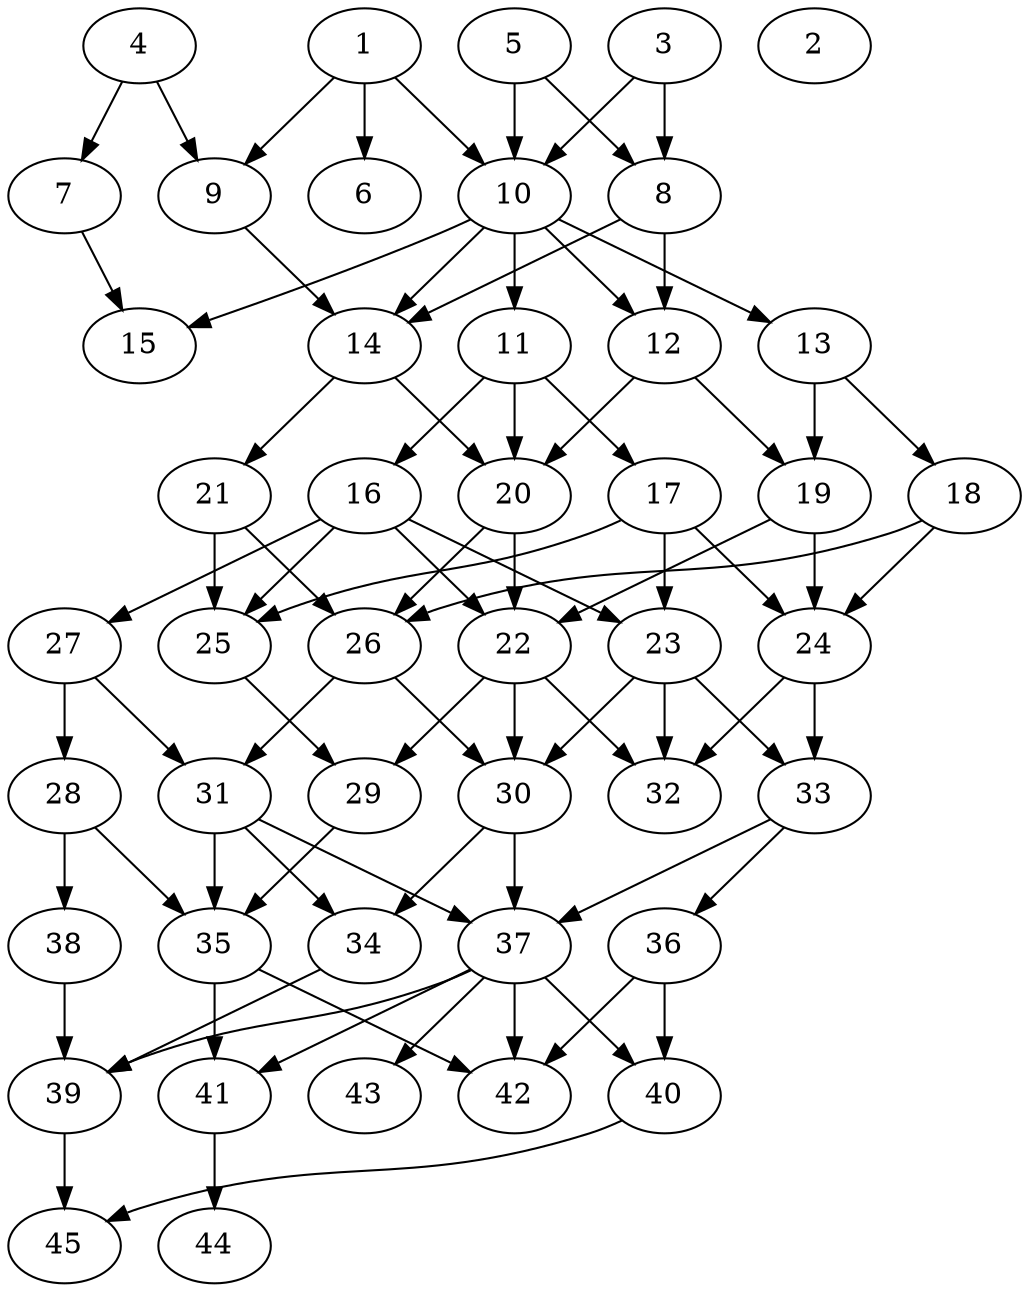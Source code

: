 // DAG automatically generated by daggen at Thu Oct  3 14:07:25 2019
// ./daggen --dot -n 45 --ccr 0.4 --fat 0.5 --regular 0.9 --density 0.5 --mindata 5242880 --maxdata 52428800 
digraph G {
  1 [size="95669760", alpha="0.19", expect_size="38267904"] 
  1 -> 6 [size ="38267904"]
  1 -> 9 [size ="38267904"]
  1 -> 10 [size ="38267904"]
  2 [size="40409600", alpha="0.17", expect_size="16163840"] 
  3 [size="51993600", alpha="0.17", expect_size="20797440"] 
  3 -> 8 [size ="20797440"]
  3 -> 10 [size ="20797440"]
  4 [size="84267520", alpha="0.01", expect_size="33707008"] 
  4 -> 7 [size ="33707008"]
  4 -> 9 [size ="33707008"]
  5 [size="15503360", alpha="0.03", expect_size="6201344"] 
  5 -> 8 [size ="6201344"]
  5 -> 10 [size ="6201344"]
  6 [size="31518720", alpha="0.13", expect_size="12607488"] 
  7 [size="111329280", alpha="0.15", expect_size="44531712"] 
  7 -> 15 [size ="44531712"]
  8 [size="17280000", alpha="0.01", expect_size="6912000"] 
  8 -> 12 [size ="6912000"]
  8 -> 14 [size ="6912000"]
  9 [size="66944000", alpha="0.17", expect_size="26777600"] 
  9 -> 14 [size ="26777600"]
  10 [size="51939840", alpha="0.19", expect_size="20775936"] 
  10 -> 11 [size ="20775936"]
  10 -> 12 [size ="20775936"]
  10 -> 13 [size ="20775936"]
  10 -> 14 [size ="20775936"]
  10 -> 15 [size ="20775936"]
  11 [size="54443520", alpha="0.08", expect_size="21777408"] 
  11 -> 16 [size ="21777408"]
  11 -> 17 [size ="21777408"]
  11 -> 20 [size ="21777408"]
  12 [size="45680640", alpha="0.12", expect_size="18272256"] 
  12 -> 19 [size ="18272256"]
  12 -> 20 [size ="18272256"]
  13 [size="28646400", alpha="0.13", expect_size="11458560"] 
  13 -> 18 [size ="11458560"]
  13 -> 19 [size ="11458560"]
  14 [size="126141440", alpha="0.20", expect_size="50456576"] 
  14 -> 20 [size ="50456576"]
  14 -> 21 [size ="50456576"]
  15 [size="13391360", alpha="0.04", expect_size="5356544"] 
  16 [size="31823360", alpha="0.07", expect_size="12729344"] 
  16 -> 22 [size ="12729344"]
  16 -> 23 [size ="12729344"]
  16 -> 25 [size ="12729344"]
  16 -> 27 [size ="12729344"]
  17 [size="111360000", alpha="0.07", expect_size="44544000"] 
  17 -> 23 [size ="44544000"]
  17 -> 24 [size ="44544000"]
  17 -> 25 [size ="44544000"]
  18 [size="83909120", alpha="0.17", expect_size="33563648"] 
  18 -> 24 [size ="33563648"]
  18 -> 26 [size ="33563648"]
  19 [size="88724480", alpha="0.05", expect_size="35489792"] 
  19 -> 22 [size ="35489792"]
  19 -> 24 [size ="35489792"]
  20 [size="68666880", alpha="0.02", expect_size="27466752"] 
  20 -> 22 [size ="27466752"]
  20 -> 26 [size ="27466752"]
  21 [size="65251840", alpha="0.13", expect_size="26100736"] 
  21 -> 25 [size ="26100736"]
  21 -> 26 [size ="26100736"]
  22 [size="113735680", alpha="0.09", expect_size="45494272"] 
  22 -> 29 [size ="45494272"]
  22 -> 30 [size ="45494272"]
  22 -> 32 [size ="45494272"]
  23 [size="67077120", alpha="0.11", expect_size="26830848"] 
  23 -> 30 [size ="26830848"]
  23 -> 32 [size ="26830848"]
  23 -> 33 [size ="26830848"]
  24 [size="25589760", alpha="0.05", expect_size="10235904"] 
  24 -> 32 [size ="10235904"]
  24 -> 33 [size ="10235904"]
  25 [size="24332800", alpha="0.00", expect_size="9733120"] 
  25 -> 29 [size ="9733120"]
  26 [size="46714880", alpha="0.18", expect_size="18685952"] 
  26 -> 30 [size ="18685952"]
  26 -> 31 [size ="18685952"]
  27 [size="88616960", alpha="0.13", expect_size="35446784"] 
  27 -> 28 [size ="35446784"]
  27 -> 31 [size ="35446784"]
  28 [size="130854400", alpha="0.08", expect_size="52341760"] 
  28 -> 35 [size ="52341760"]
  28 -> 38 [size ="52341760"]
  29 [size="112768000", alpha="0.12", expect_size="45107200"] 
  29 -> 35 [size ="45107200"]
  30 [size="23244800", alpha="0.03", expect_size="9297920"] 
  30 -> 34 [size ="9297920"]
  30 -> 37 [size ="9297920"]
  31 [size="34536960", alpha="0.01", expect_size="13814784"] 
  31 -> 34 [size ="13814784"]
  31 -> 35 [size ="13814784"]
  31 -> 37 [size ="13814784"]
  32 [size="111242240", alpha="0.05", expect_size="44496896"] 
  33 [size="44738560", alpha="0.11", expect_size="17895424"] 
  33 -> 36 [size ="17895424"]
  33 -> 37 [size ="17895424"]
  34 [size="109839360", alpha="0.16", expect_size="43935744"] 
  34 -> 39 [size ="43935744"]
  35 [size="23815680", alpha="0.02", expect_size="9526272"] 
  35 -> 41 [size ="9526272"]
  35 -> 42 [size ="9526272"]
  36 [size="24990720", alpha="0.10", expect_size="9996288"] 
  36 -> 40 [size ="9996288"]
  36 -> 42 [size ="9996288"]
  37 [size="13816320", alpha="0.15", expect_size="5526528"] 
  37 -> 39 [size ="5526528"]
  37 -> 40 [size ="5526528"]
  37 -> 41 [size ="5526528"]
  37 -> 42 [size ="5526528"]
  37 -> 43 [size ="5526528"]
  38 [size="88512000", alpha="0.13", expect_size="35404800"] 
  38 -> 39 [size ="35404800"]
  39 [size="17328640", alpha="0.03", expect_size="6931456"] 
  39 -> 45 [size ="6931456"]
  40 [size="90030080", alpha="0.02", expect_size="36012032"] 
  40 -> 45 [size ="36012032"]
  41 [size="109524480", alpha="0.10", expect_size="43809792"] 
  41 -> 44 [size ="43809792"]
  42 [size="117145600", alpha="0.16", expect_size="46858240"] 
  43 [size="27507200", alpha="0.10", expect_size="11002880"] 
  44 [size="92080640", alpha="0.07", expect_size="36832256"] 
  45 [size="70003200", alpha="0.05", expect_size="28001280"] 
}

